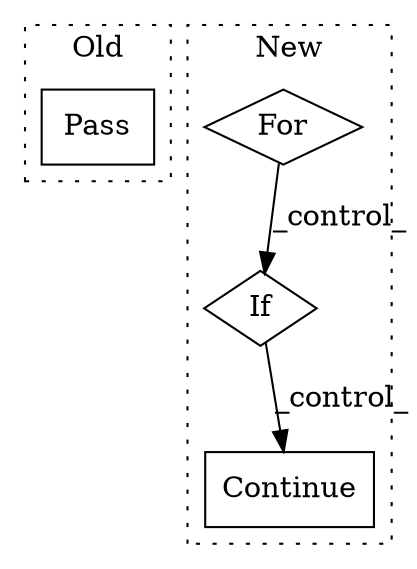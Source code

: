 digraph G {
subgraph cluster0 {
1 [label="Pass" a="62" s="3052" l="4" shape="box"];
label = "Old";
style="dotted";
}
subgraph cluster1 {
2 [label="Continue" a="43" s="3636" l="8" shape="box"];
3 [label="If" a="96" s="3586" l="3" shape="diamond"];
4 [label="For" a="107" s="3547,3572" l="4,14" shape="diamond"];
label = "New";
style="dotted";
}
3 -> 2 [label="_control_"];
4 -> 3 [label="_control_"];
}